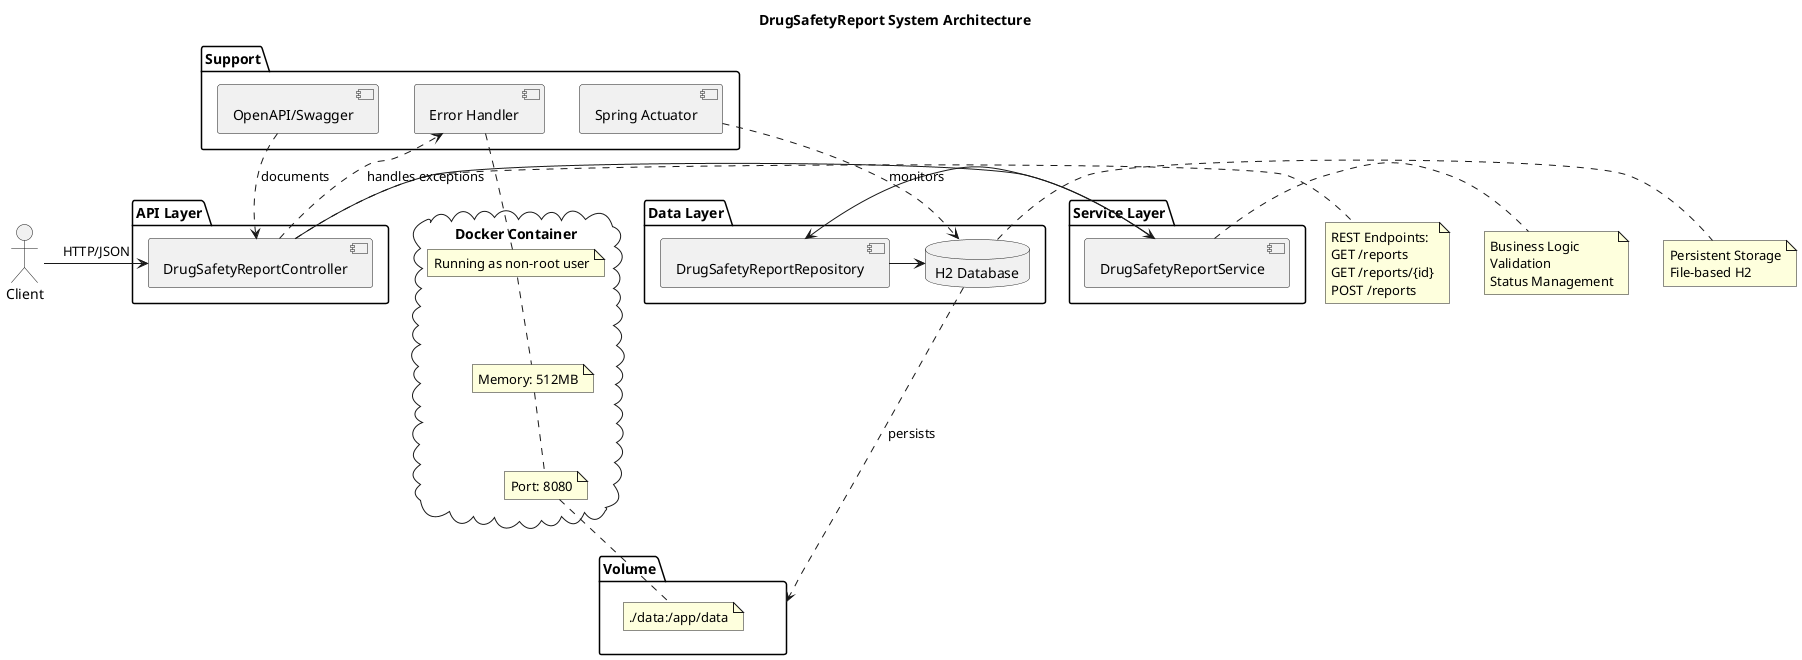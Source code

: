 @startuml DrugSafetyReport

title DrugSafetyReport System Architecture

actor "Client" as client

package "API Layer" {
    [DrugSafetyReportController] as controller
}

package "Service Layer" {
    [DrugSafetyReportService] as service
}

package "Data Layer" {
    [DrugSafetyReportRepository] as repository
    database "H2 Database" as db
}

package "Support" {
    [OpenAPI/Swagger] as swagger
    [Spring Actuator] as actuator
    [Error Handler] as error
}

cloud "Docker Container" {
    note bottom: Running as non-root user
    note bottom: Memory: 512MB
    note bottom: Port: 8080
}

folder "Volume" as volume {
    note bottom: ./data:/app/data
}

client -> controller: HTTP/JSON
controller -> service
service -> repository
repository -> db
db ..> volume: persists
swagger ..> controller: documents
actuator ..> db: monitors
controller ..> error: handles exceptions

note right of controller
  REST Endpoints:
  GET /reports
  GET /reports/{id}
  POST /reports
end note

note right of service
  Business Logic
  Validation
  Status Management
end note

note right of db
  Persistent Storage
  File-based H2
end note

@enduml

